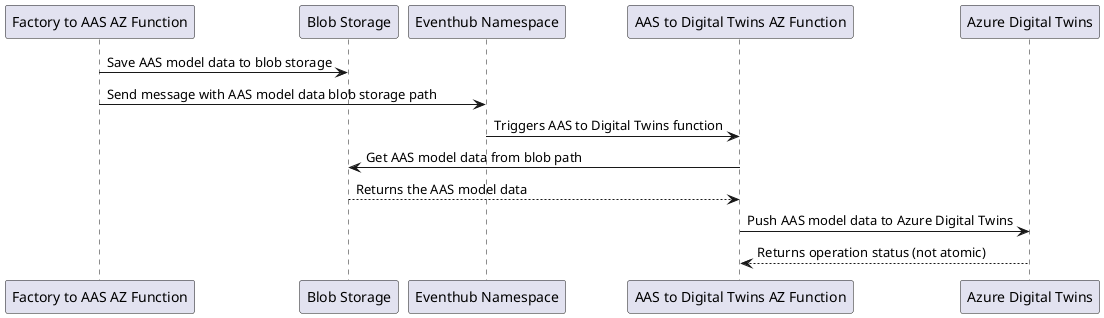 @startuml
"Factory to AAS AZ Function" -> "Blob Storage": Save AAS model data to blob storage
"Factory to AAS AZ Function" -> "Eventhub Namespace": Send message with AAS model data blob storage path
"Eventhub Namespace" -> "AAS to Digital Twins AZ Function": Triggers AAS to Digital Twins function
"AAS to Digital Twins AZ Function" -> "Blob Storage": Get AAS model data from blob path
"Blob Storage" --> "AAS to Digital Twins AZ Function": Returns the AAS model data
"AAS to Digital Twins AZ Function" -> "Azure Digital Twins": Push AAS model data to Azure Digital Twins
"Azure Digital Twins" --> "AAS to Digital Twins AZ Function": Returns operation status (not atomic)
@enduml